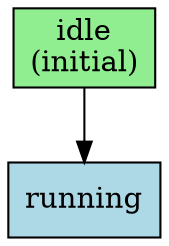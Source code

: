 digraph StateMachine {
  rankdir=TB;
  node [shape=box];
  edge [fontsize=10];

  // States
  "idle" [shape=box style="filled" fillcolor=lightgreen label="idle\n(initial)"];
  "running" [shape=box style="filled" fillcolor=lightblue label="running"];
  // Transitions
  "idle" -> "running";
}
